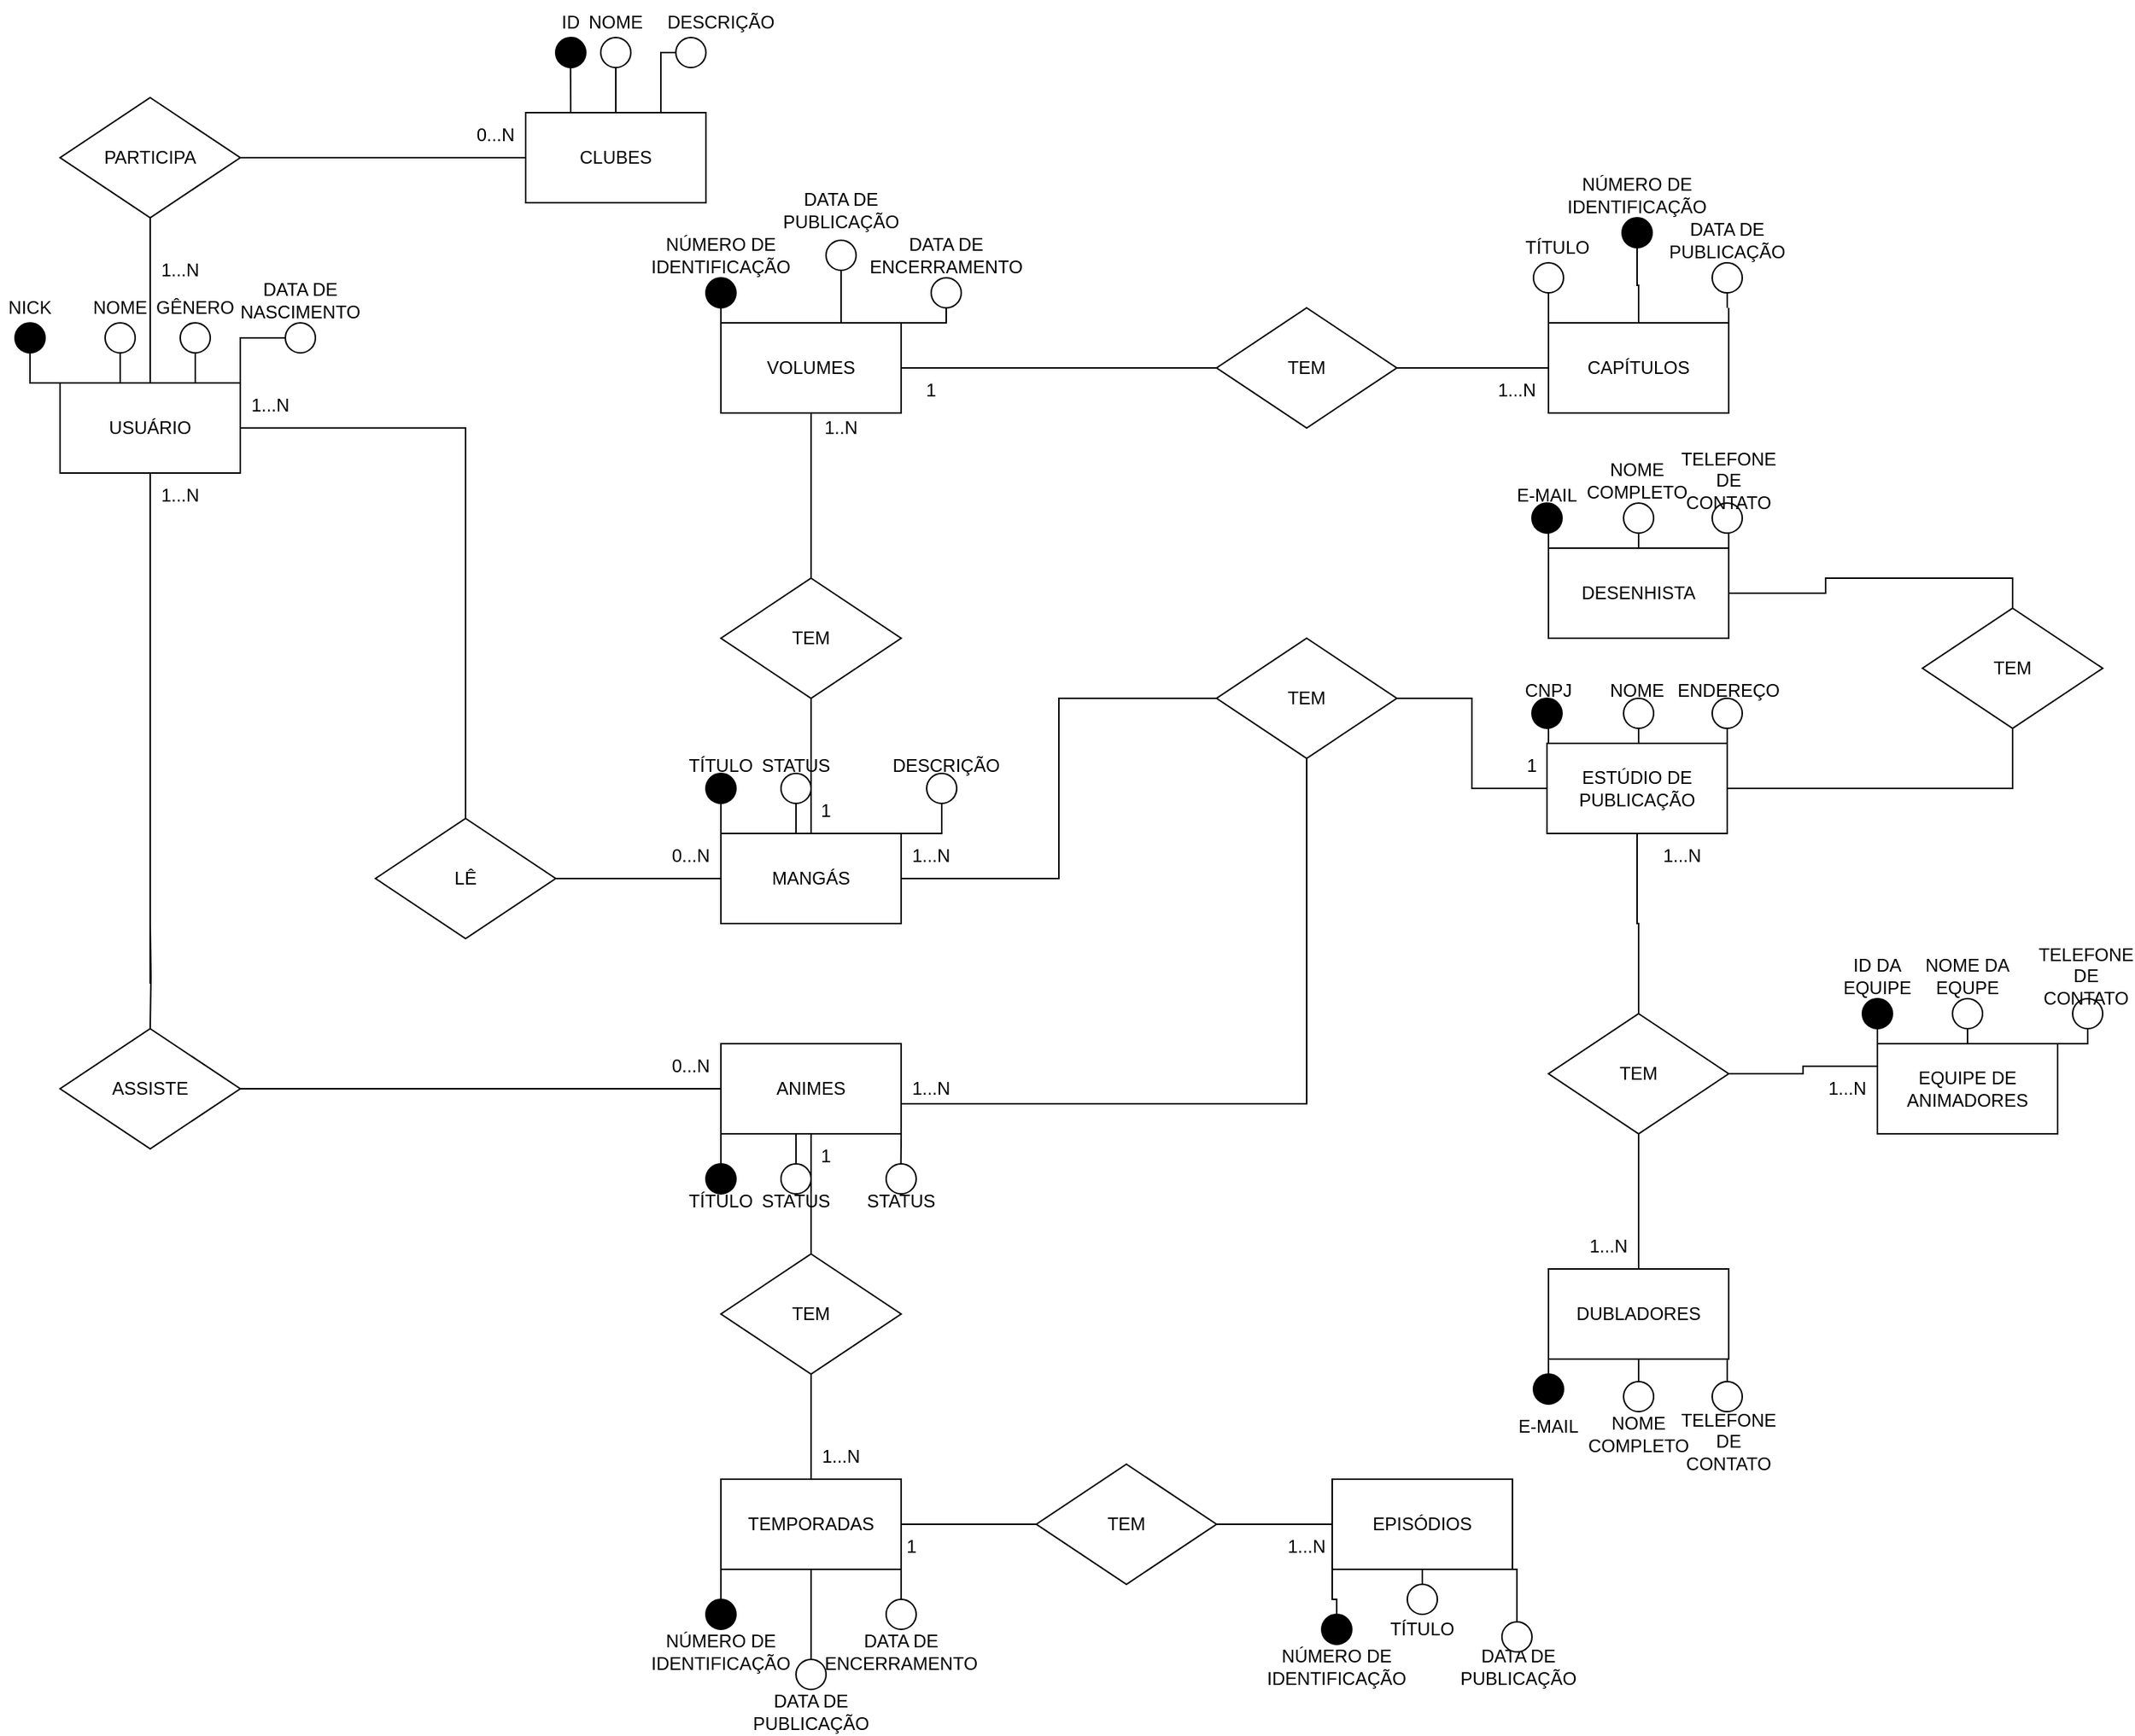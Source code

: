 <mxfile version="15.6.8" type="github">
  <diagram id="DqSAR1eta4Aplh36VHJp" name="Page-1">
    <mxGraphModel dx="1973" dy="2305" grid="1" gridSize="10" guides="1" tooltips="1" connect="1" arrows="1" fold="1" page="1" pageScale="1" pageWidth="827" pageHeight="1169" math="0" shadow="0">
      <root>
        <mxCell id="0" />
        <mxCell id="1" parent="0" />
        <mxCell id="0AynTZlASmMQr-Qh1-zb-100" style="edgeStyle=orthogonalEdgeStyle;rounded=0;orthogonalLoop=1;jettySize=auto;html=1;exitX=0.5;exitY=1;exitDx=0;exitDy=0;endArrow=none;endFill=0;" parent="1" source="0AynTZlASmMQr-Qh1-zb-62" edge="1">
          <mxGeometry relative="1" as="geometry">
            <mxPoint x="310" y="310" as="targetPoint" />
          </mxGeometry>
        </mxCell>
        <mxCell id="0AynTZlASmMQr-Qh1-zb-127" style="edgeStyle=orthogonalEdgeStyle;rounded=0;orthogonalLoop=1;jettySize=auto;html=1;exitX=0.5;exitY=0;exitDx=0;exitDy=0;entryX=0.5;entryY=1;entryDx=0;entryDy=0;endArrow=none;endFill=0;" parent="1" source="0AynTZlASmMQr-Qh1-zb-62" target="0AynTZlASmMQr-Qh1-zb-126" edge="1">
          <mxGeometry relative="1" as="geometry" />
        </mxCell>
        <mxCell id="0AynTZlASmMQr-Qh1-zb-179" style="edgeStyle=orthogonalEdgeStyle;rounded=0;orthogonalLoop=1;jettySize=auto;html=1;exitX=0;exitY=0;exitDx=0;exitDy=0;entryX=0.5;entryY=1;entryDx=0;entryDy=0;endArrow=none;endFill=0;" parent="1" source="0AynTZlASmMQr-Qh1-zb-62" target="0AynTZlASmMQr-Qh1-zb-178" edge="1">
          <mxGeometry relative="1" as="geometry" />
        </mxCell>
        <mxCell id="0AynTZlASmMQr-Qh1-zb-181" style="edgeStyle=orthogonalEdgeStyle;rounded=0;orthogonalLoop=1;jettySize=auto;html=1;exitX=0.25;exitY=0;exitDx=0;exitDy=0;entryX=0.5;entryY=1;entryDx=0;entryDy=0;endArrow=none;endFill=0;" parent="1" source="0AynTZlASmMQr-Qh1-zb-62" target="0AynTZlASmMQr-Qh1-zb-180" edge="1">
          <mxGeometry relative="1" as="geometry" />
        </mxCell>
        <mxCell id="0AynTZlASmMQr-Qh1-zb-183" style="edgeStyle=orthogonalEdgeStyle;rounded=0;orthogonalLoop=1;jettySize=auto;html=1;exitX=0.75;exitY=0;exitDx=0;exitDy=0;endArrow=none;endFill=0;" parent="1" source="0AynTZlASmMQr-Qh1-zb-62" edge="1">
          <mxGeometry relative="1" as="geometry">
            <mxPoint x="340" y="-110" as="targetPoint" />
          </mxGeometry>
        </mxCell>
        <mxCell id="0AynTZlASmMQr-Qh1-zb-190" style="edgeStyle=orthogonalEdgeStyle;rounded=0;orthogonalLoop=1;jettySize=auto;html=1;exitX=1;exitY=0;exitDx=0;exitDy=0;entryX=0;entryY=0.5;entryDx=0;entryDy=0;endArrow=none;endFill=0;" parent="1" source="0AynTZlASmMQr-Qh1-zb-62" target="0AynTZlASmMQr-Qh1-zb-187" edge="1">
          <mxGeometry relative="1" as="geometry" />
        </mxCell>
        <mxCell id="0AynTZlASmMQr-Qh1-zb-62" value="USUÁRIO" style="rounded=0;whiteSpace=wrap;html=1;" parent="1" vertex="1">
          <mxGeometry x="250" y="-90" width="120" height="60" as="geometry" />
        </mxCell>
        <mxCell id="0AynTZlASmMQr-Qh1-zb-101" style="edgeStyle=orthogonalEdgeStyle;rounded=0;orthogonalLoop=1;jettySize=auto;html=1;exitX=0.5;exitY=1;exitDx=0;exitDy=0;endArrow=none;endFill=0;" parent="1" target="0AynTZlASmMQr-Qh1-zb-70" edge="1">
          <mxGeometry relative="1" as="geometry">
            <mxPoint x="310" y="270" as="sourcePoint" />
          </mxGeometry>
        </mxCell>
        <mxCell id="0AynTZlASmMQr-Qh1-zb-146" style="edgeStyle=orthogonalEdgeStyle;rounded=0;orthogonalLoop=1;jettySize=auto;html=1;exitX=1;exitY=0.5;exitDx=0;exitDy=0;endArrow=none;endFill=0;" parent="1" source="0AynTZlASmMQr-Qh1-zb-70" target="0AynTZlASmMQr-Qh1-zb-74" edge="1">
          <mxGeometry relative="1" as="geometry" />
        </mxCell>
        <mxCell id="0AynTZlASmMQr-Qh1-zb-70" value="ASSISTE" style="rhombus;whiteSpace=wrap;html=1;" parent="1" vertex="1">
          <mxGeometry x="250" y="340" width="120" height="80" as="geometry" />
        </mxCell>
        <mxCell id="0AynTZlASmMQr-Qh1-zb-81" style="edgeStyle=orthogonalEdgeStyle;rounded=0;orthogonalLoop=1;jettySize=auto;html=1;exitX=0.5;exitY=1;exitDx=0;exitDy=0;endArrow=none;endFill=0;" parent="1" source="0AynTZlASmMQr-Qh1-zb-74" edge="1">
          <mxGeometry relative="1" as="geometry">
            <mxPoint x="750" y="490" as="targetPoint" />
          </mxGeometry>
        </mxCell>
        <mxCell id="xnUeOdPYaHrSIj6luqp0-1" style="edgeStyle=orthogonalEdgeStyle;rounded=0;orthogonalLoop=1;jettySize=auto;html=1;exitX=0;exitY=1;exitDx=0;exitDy=0;endArrow=none;endFill=0;startArrow=none;" parent="1" source="xnUeOdPYaHrSIj6luqp0-3" edge="1">
          <mxGeometry relative="1" as="geometry">
            <mxPoint x="690" y="450" as="targetPoint" />
          </mxGeometry>
        </mxCell>
        <mxCell id="xnUeOdPYaHrSIj6luqp0-7" style="edgeStyle=orthogonalEdgeStyle;rounded=0;orthogonalLoop=1;jettySize=auto;html=1;exitX=0.5;exitY=1;exitDx=0;exitDy=0;entryX=0.5;entryY=0;entryDx=0;entryDy=0;endArrow=none;endFill=0;" parent="1" source="0AynTZlASmMQr-Qh1-zb-74" target="xnUeOdPYaHrSIj6luqp0-6" edge="1">
          <mxGeometry relative="1" as="geometry" />
        </mxCell>
        <mxCell id="xnUeOdPYaHrSIj6luqp0-10" style="edgeStyle=orthogonalEdgeStyle;rounded=0;orthogonalLoop=1;jettySize=auto;html=1;exitX=1;exitY=1;exitDx=0;exitDy=0;endArrow=none;endFill=0;" parent="1" source="0AynTZlASmMQr-Qh1-zb-74" edge="1">
          <mxGeometry relative="1" as="geometry">
            <mxPoint x="809.833" y="430" as="targetPoint" />
          </mxGeometry>
        </mxCell>
        <mxCell id="cy-2hxa1i92hY7S0N-3x-6" style="edgeStyle=orthogonalEdgeStyle;rounded=0;orthogonalLoop=1;jettySize=auto;html=1;exitX=1;exitY=0;exitDx=0;exitDy=0;entryX=0.5;entryY=1;entryDx=0;entryDy=0;endArrow=none;endFill=0;" edge="1" parent="1" source="0AynTZlASmMQr-Qh1-zb-74" target="0AynTZlASmMQr-Qh1-zb-114">
          <mxGeometry relative="1" as="geometry">
            <Array as="points">
              <mxPoint x="810" y="390" />
              <mxPoint x="1080" y="390" />
            </Array>
          </mxGeometry>
        </mxCell>
        <mxCell id="0AynTZlASmMQr-Qh1-zb-74" value="ANIMES" style="rounded=0;whiteSpace=wrap;html=1;" parent="1" vertex="1">
          <mxGeometry x="690" y="350" width="120" height="60" as="geometry" />
        </mxCell>
        <mxCell id="0AynTZlASmMQr-Qh1-zb-80" style="edgeStyle=orthogonalEdgeStyle;rounded=0;orthogonalLoop=1;jettySize=auto;html=1;exitX=1;exitY=0.5;exitDx=0;exitDy=0;endArrow=none;endFill=0;" parent="1" source="0AynTZlASmMQr-Qh1-zb-78" target="0AynTZlASmMQr-Qh1-zb-79" edge="1">
          <mxGeometry relative="1" as="geometry" />
        </mxCell>
        <mxCell id="0AynTZlASmMQr-Qh1-zb-158" style="edgeStyle=orthogonalEdgeStyle;rounded=0;orthogonalLoop=1;jettySize=auto;html=1;exitX=0.5;exitY=0;exitDx=0;exitDy=0;entryX=1;entryY=0.5;entryDx=0;entryDy=0;endArrow=none;endFill=0;" parent="1" source="0AynTZlASmMQr-Qh1-zb-78" target="0AynTZlASmMQr-Qh1-zb-62" edge="1">
          <mxGeometry relative="1" as="geometry" />
        </mxCell>
        <mxCell id="0AynTZlASmMQr-Qh1-zb-78" value="LÊ" style="rhombus;whiteSpace=wrap;html=1;" parent="1" vertex="1">
          <mxGeometry x="460" y="200" width="120" height="80" as="geometry" />
        </mxCell>
        <mxCell id="0AynTZlASmMQr-Qh1-zb-93" style="edgeStyle=orthogonalEdgeStyle;rounded=0;orthogonalLoop=1;jettySize=auto;html=1;exitX=0.5;exitY=0;exitDx=0;exitDy=0;endArrow=none;endFill=0;" parent="1" source="0AynTZlASmMQr-Qh1-zb-79" edge="1">
          <mxGeometry relative="1" as="geometry">
            <mxPoint x="750" y="120" as="targetPoint" />
          </mxGeometry>
        </mxCell>
        <mxCell id="0AynTZlASmMQr-Qh1-zb-192" style="edgeStyle=orthogonalEdgeStyle;rounded=0;orthogonalLoop=1;jettySize=auto;html=1;exitX=0;exitY=0;exitDx=0;exitDy=0;entryX=0.5;entryY=1;entryDx=0;entryDy=0;endArrow=none;endFill=0;" parent="1" source="0AynTZlASmMQr-Qh1-zb-79" target="0AynTZlASmMQr-Qh1-zb-191" edge="1">
          <mxGeometry relative="1" as="geometry" />
        </mxCell>
        <mxCell id="0AynTZlASmMQr-Qh1-zb-201" style="edgeStyle=orthogonalEdgeStyle;rounded=0;orthogonalLoop=1;jettySize=auto;html=1;exitX=1;exitY=0;exitDx=0;exitDy=0;entryX=0.5;entryY=1;entryDx=0;entryDy=0;endArrow=none;endFill=0;" parent="1" source="0AynTZlASmMQr-Qh1-zb-79" target="0AynTZlASmMQr-Qh1-zb-198" edge="1">
          <mxGeometry relative="1" as="geometry" />
        </mxCell>
        <mxCell id="0AynTZlASmMQr-Qh1-zb-203" style="edgeStyle=orthogonalEdgeStyle;rounded=0;orthogonalLoop=1;jettySize=auto;html=1;exitX=0.25;exitY=0;exitDx=0;exitDy=0;endArrow=none;endFill=0;" parent="1" source="0AynTZlASmMQr-Qh1-zb-79" edge="1">
          <mxGeometry relative="1" as="geometry">
            <mxPoint x="740" y="190" as="targetPoint" />
          </mxGeometry>
        </mxCell>
        <mxCell id="xnUeOdPYaHrSIj6luqp0-93" style="edgeStyle=orthogonalEdgeStyle;rounded=0;orthogonalLoop=1;jettySize=auto;html=1;exitX=1;exitY=0.5;exitDx=0;exitDy=0;entryX=0;entryY=0.5;entryDx=0;entryDy=0;endArrow=none;endFill=0;" parent="1" source="0AynTZlASmMQr-Qh1-zb-79" target="0AynTZlASmMQr-Qh1-zb-114" edge="1">
          <mxGeometry relative="1" as="geometry" />
        </mxCell>
        <mxCell id="0AynTZlASmMQr-Qh1-zb-79" value="MANGÁS" style="rounded=0;whiteSpace=wrap;html=1;" parent="1" vertex="1">
          <mxGeometry x="690" y="210" width="120" height="60" as="geometry" />
        </mxCell>
        <mxCell id="0AynTZlASmMQr-Qh1-zb-140" style="edgeStyle=orthogonalEdgeStyle;rounded=0;orthogonalLoop=1;jettySize=auto;html=1;exitX=0.5;exitY=1;exitDx=0;exitDy=0;entryX=0.5;entryY=0;entryDx=0;entryDy=0;endArrow=none;endFill=0;" parent="1" source="0AynTZlASmMQr-Qh1-zb-82" target="0AynTZlASmMQr-Qh1-zb-84" edge="1">
          <mxGeometry relative="1" as="geometry" />
        </mxCell>
        <mxCell id="0AynTZlASmMQr-Qh1-zb-82" value="TEM" style="rhombus;whiteSpace=wrap;html=1;" parent="1" vertex="1">
          <mxGeometry x="690" y="490" width="120" height="80" as="geometry" />
        </mxCell>
        <mxCell id="0AynTZlASmMQr-Qh1-zb-86" style="edgeStyle=orthogonalEdgeStyle;rounded=0;orthogonalLoop=1;jettySize=auto;html=1;exitX=1;exitY=0.5;exitDx=0;exitDy=0;endArrow=none;endFill=0;" parent="1" source="0AynTZlASmMQr-Qh1-zb-84" target="0AynTZlASmMQr-Qh1-zb-85" edge="1">
          <mxGeometry relative="1" as="geometry" />
        </mxCell>
        <mxCell id="xnUeOdPYaHrSIj6luqp0-13" style="edgeStyle=orthogonalEdgeStyle;rounded=0;orthogonalLoop=1;jettySize=auto;html=1;exitX=0;exitY=1;exitDx=0;exitDy=0;entryX=0.5;entryY=0;entryDx=0;entryDy=0;endArrow=none;endFill=0;" parent="1" source="0AynTZlASmMQr-Qh1-zb-84" target="xnUeOdPYaHrSIj6luqp0-12" edge="1">
          <mxGeometry relative="1" as="geometry" />
        </mxCell>
        <mxCell id="xnUeOdPYaHrSIj6luqp0-15" style="edgeStyle=orthogonalEdgeStyle;rounded=0;orthogonalLoop=1;jettySize=auto;html=1;exitX=0.5;exitY=1;exitDx=0;exitDy=0;endArrow=none;endFill=0;startArrow=none;" parent="1" source="xnUeOdPYaHrSIj6luqp0-16" edge="1">
          <mxGeometry relative="1" as="geometry">
            <mxPoint x="750" y="780" as="targetPoint" />
          </mxGeometry>
        </mxCell>
        <mxCell id="xnUeOdPYaHrSIj6luqp0-20" style="edgeStyle=orthogonalEdgeStyle;rounded=0;orthogonalLoop=1;jettySize=auto;html=1;exitX=1;exitY=1;exitDx=0;exitDy=0;endArrow=none;endFill=0;startArrow=none;" parent="1" source="xnUeOdPYaHrSIj6luqp0-21" edge="1">
          <mxGeometry relative="1" as="geometry">
            <mxPoint x="810" y="730" as="targetPoint" />
          </mxGeometry>
        </mxCell>
        <mxCell id="0AynTZlASmMQr-Qh1-zb-84" value="TEMPORADAS" style="rounded=0;whiteSpace=wrap;html=1;" parent="1" vertex="1">
          <mxGeometry x="690" y="640" width="120" height="60" as="geometry" />
        </mxCell>
        <mxCell id="0AynTZlASmMQr-Qh1-zb-88" style="edgeStyle=orthogonalEdgeStyle;rounded=0;orthogonalLoop=1;jettySize=auto;html=1;exitX=1;exitY=0.5;exitDx=0;exitDy=0;entryX=0;entryY=0.5;entryDx=0;entryDy=0;endArrow=none;endFill=0;" parent="1" source="0AynTZlASmMQr-Qh1-zb-85" target="0AynTZlASmMQr-Qh1-zb-87" edge="1">
          <mxGeometry relative="1" as="geometry" />
        </mxCell>
        <mxCell id="0AynTZlASmMQr-Qh1-zb-85" value="TEM" style="rhombus;whiteSpace=wrap;html=1;" parent="1" vertex="1">
          <mxGeometry x="900" y="630" width="120" height="80" as="geometry" />
        </mxCell>
        <mxCell id="xnUeOdPYaHrSIj6luqp0-25" style="edgeStyle=orthogonalEdgeStyle;rounded=0;orthogonalLoop=1;jettySize=auto;html=1;exitX=0;exitY=1;exitDx=0;exitDy=0;endArrow=none;endFill=0;" parent="1" source="0AynTZlASmMQr-Qh1-zb-87" target="xnUeOdPYaHrSIj6luqp0-23" edge="1">
          <mxGeometry relative="1" as="geometry" />
        </mxCell>
        <mxCell id="xnUeOdPYaHrSIj6luqp0-27" style="edgeStyle=orthogonalEdgeStyle;rounded=0;orthogonalLoop=1;jettySize=auto;html=1;exitX=0.5;exitY=1;exitDx=0;exitDy=0;endArrow=none;endFill=0;" parent="1" source="0AynTZlASmMQr-Qh1-zb-87" edge="1">
          <mxGeometry relative="1" as="geometry">
            <mxPoint x="1157" y="710" as="targetPoint" />
          </mxGeometry>
        </mxCell>
        <mxCell id="xnUeOdPYaHrSIj6luqp0-34" style="edgeStyle=orthogonalEdgeStyle;rounded=0;orthogonalLoop=1;jettySize=auto;html=1;exitX=1;exitY=1;exitDx=0;exitDy=0;entryX=0.5;entryY=0;entryDx=0;entryDy=0;endArrow=none;endFill=0;" parent="1" source="0AynTZlASmMQr-Qh1-zb-87" target="xnUeOdPYaHrSIj6luqp0-33" edge="1">
          <mxGeometry relative="1" as="geometry" />
        </mxCell>
        <mxCell id="0AynTZlASmMQr-Qh1-zb-87" value="EPISÓDIOS" style="rounded=0;whiteSpace=wrap;html=1;" parent="1" vertex="1">
          <mxGeometry x="1097" y="640" width="120" height="60" as="geometry" />
        </mxCell>
        <mxCell id="0AynTZlASmMQr-Qh1-zb-89" value="TEM" style="rhombus;whiteSpace=wrap;html=1;" parent="1" vertex="1">
          <mxGeometry x="690" y="40" width="120" height="80" as="geometry" />
        </mxCell>
        <mxCell id="0AynTZlASmMQr-Qh1-zb-94" style="edgeStyle=orthogonalEdgeStyle;rounded=0;orthogonalLoop=1;jettySize=auto;html=1;exitX=0.5;exitY=1;exitDx=0;exitDy=0;endArrow=none;endFill=0;" parent="1" source="0AynTZlASmMQr-Qh1-zb-91" target="0AynTZlASmMQr-Qh1-zb-89" edge="1">
          <mxGeometry relative="1" as="geometry" />
        </mxCell>
        <mxCell id="0AynTZlASmMQr-Qh1-zb-96" style="edgeStyle=orthogonalEdgeStyle;rounded=0;orthogonalLoop=1;jettySize=auto;html=1;exitX=1;exitY=0.5;exitDx=0;exitDy=0;entryX=0;entryY=0.5;entryDx=0;entryDy=0;endArrow=none;endFill=0;" parent="1" source="0AynTZlASmMQr-Qh1-zb-91" target="0AynTZlASmMQr-Qh1-zb-95" edge="1">
          <mxGeometry relative="1" as="geometry" />
        </mxCell>
        <mxCell id="0AynTZlASmMQr-Qh1-zb-209" style="edgeStyle=orthogonalEdgeStyle;rounded=0;orthogonalLoop=1;jettySize=auto;html=1;exitX=0;exitY=0;exitDx=0;exitDy=0;endArrow=none;endFill=0;startArrow=none;" parent="1" source="0AynTZlASmMQr-Qh1-zb-210" edge="1">
          <mxGeometry relative="1" as="geometry">
            <mxPoint x="690" y="-150" as="targetPoint" />
          </mxGeometry>
        </mxCell>
        <mxCell id="0AynTZlASmMQr-Qh1-zb-217" style="edgeStyle=orthogonalEdgeStyle;rounded=0;orthogonalLoop=1;jettySize=auto;html=1;exitX=1;exitY=0;exitDx=0;exitDy=0;entryX=0.5;entryY=1;entryDx=0;entryDy=0;endArrow=none;endFill=0;" parent="1" source="0AynTZlASmMQr-Qh1-zb-91" target="0AynTZlASmMQr-Qh1-zb-215" edge="1">
          <mxGeometry relative="1" as="geometry" />
        </mxCell>
        <mxCell id="0AynTZlASmMQr-Qh1-zb-222" style="edgeStyle=orthogonalEdgeStyle;rounded=0;orthogonalLoop=1;jettySize=auto;html=1;exitX=0.75;exitY=0;exitDx=0;exitDy=0;entryX=0.5;entryY=1;entryDx=0;entryDy=0;endArrow=none;endFill=0;" parent="1" source="0AynTZlASmMQr-Qh1-zb-91" target="0AynTZlASmMQr-Qh1-zb-218" edge="1">
          <mxGeometry relative="1" as="geometry" />
        </mxCell>
        <mxCell id="0AynTZlASmMQr-Qh1-zb-91" value="VOLUMES" style="rounded=0;whiteSpace=wrap;html=1;" parent="1" vertex="1">
          <mxGeometry x="690" y="-130" width="120" height="60" as="geometry" />
        </mxCell>
        <mxCell id="0AynTZlASmMQr-Qh1-zb-98" style="edgeStyle=orthogonalEdgeStyle;rounded=0;orthogonalLoop=1;jettySize=auto;html=1;exitX=1;exitY=0.5;exitDx=0;exitDy=0;entryX=0;entryY=0.5;entryDx=0;entryDy=0;endArrow=none;endFill=0;" parent="1" source="0AynTZlASmMQr-Qh1-zb-95" target="0AynTZlASmMQr-Qh1-zb-97" edge="1">
          <mxGeometry relative="1" as="geometry" />
        </mxCell>
        <mxCell id="0AynTZlASmMQr-Qh1-zb-95" value="TEM" style="rhombus;whiteSpace=wrap;html=1;" parent="1" vertex="1">
          <mxGeometry x="1020" y="-140" width="120" height="80" as="geometry" />
        </mxCell>
        <mxCell id="0AynTZlASmMQr-Qh1-zb-228" style="edgeStyle=orthogonalEdgeStyle;rounded=0;orthogonalLoop=1;jettySize=auto;html=1;exitX=1;exitY=0;exitDx=0;exitDy=0;endArrow=none;endFill=0;" parent="1" source="0AynTZlASmMQr-Qh1-zb-97" edge="1">
          <mxGeometry relative="1" as="geometry">
            <mxPoint x="1361" y="-140" as="targetPoint" />
          </mxGeometry>
        </mxCell>
        <mxCell id="0AynTZlASmMQr-Qh1-zb-234" style="edgeStyle=orthogonalEdgeStyle;rounded=0;orthogonalLoop=1;jettySize=auto;html=1;exitX=0;exitY=0;exitDx=0;exitDy=0;endArrow=none;endFill=0;" parent="1" source="0AynTZlASmMQr-Qh1-zb-97" edge="1">
          <mxGeometry relative="1" as="geometry">
            <mxPoint x="1241" y="-150" as="targetPoint" />
          </mxGeometry>
        </mxCell>
        <mxCell id="0AynTZlASmMQr-Qh1-zb-241" style="edgeStyle=orthogonalEdgeStyle;rounded=0;orthogonalLoop=1;jettySize=auto;html=1;exitX=0.5;exitY=0;exitDx=0;exitDy=0;entryX=0.5;entryY=1;entryDx=0;entryDy=0;endArrow=none;endFill=0;" parent="1" source="0AynTZlASmMQr-Qh1-zb-97" target="0AynTZlASmMQr-Qh1-zb-237" edge="1">
          <mxGeometry relative="1" as="geometry" />
        </mxCell>
        <mxCell id="0AynTZlASmMQr-Qh1-zb-97" value="CAPÍTULOS" style="rounded=0;whiteSpace=wrap;html=1;" parent="1" vertex="1">
          <mxGeometry x="1241" y="-130" width="120" height="60" as="geometry" />
        </mxCell>
        <mxCell id="cy-2hxa1i92hY7S0N-3x-2" style="edgeStyle=orthogonalEdgeStyle;rounded=0;orthogonalLoop=1;jettySize=auto;html=1;exitX=1;exitY=0.5;exitDx=0;exitDy=0;entryX=0;entryY=0.5;entryDx=0;entryDy=0;endArrow=none;endFill=0;" edge="1" parent="1" source="0AynTZlASmMQr-Qh1-zb-114" target="0AynTZlASmMQr-Qh1-zb-149">
          <mxGeometry relative="1" as="geometry" />
        </mxCell>
        <mxCell id="0AynTZlASmMQr-Qh1-zb-114" value="TEM" style="rhombus;whiteSpace=wrap;html=1;" parent="1" vertex="1">
          <mxGeometry x="1020" y="80" width="120" height="80" as="geometry" />
        </mxCell>
        <mxCell id="0AynTZlASmMQr-Qh1-zb-129" style="edgeStyle=orthogonalEdgeStyle;rounded=0;orthogonalLoop=1;jettySize=auto;html=1;exitX=1;exitY=0.5;exitDx=0;exitDy=0;endArrow=none;endFill=0;" parent="1" source="0AynTZlASmMQr-Qh1-zb-126" target="0AynTZlASmMQr-Qh1-zb-128" edge="1">
          <mxGeometry relative="1" as="geometry" />
        </mxCell>
        <mxCell id="0AynTZlASmMQr-Qh1-zb-126" value="PARTICIPA" style="rhombus;whiteSpace=wrap;html=1;" parent="1" vertex="1">
          <mxGeometry x="250" y="-280" width="120" height="80" as="geometry" />
        </mxCell>
        <mxCell id="0AynTZlASmMQr-Qh1-zb-163" style="edgeStyle=orthogonalEdgeStyle;rounded=0;orthogonalLoop=1;jettySize=auto;html=1;exitX=0.25;exitY=0;exitDx=0;exitDy=0;endArrow=none;endFill=0;" parent="1" source="0AynTZlASmMQr-Qh1-zb-128" edge="1">
          <mxGeometry relative="1" as="geometry">
            <mxPoint x="589.857" y="-300.0" as="targetPoint" />
          </mxGeometry>
        </mxCell>
        <mxCell id="0AynTZlASmMQr-Qh1-zb-169" style="edgeStyle=orthogonalEdgeStyle;rounded=0;orthogonalLoop=1;jettySize=auto;html=1;exitX=0.75;exitY=0;exitDx=0;exitDy=0;endArrow=none;endFill=0;" parent="1" source="0AynTZlASmMQr-Qh1-zb-128" edge="1">
          <mxGeometry relative="1" as="geometry">
            <mxPoint x="650" y="-300" as="targetPoint" />
          </mxGeometry>
        </mxCell>
        <mxCell id="0AynTZlASmMQr-Qh1-zb-128" value="CLUBES" style="rounded=0;whiteSpace=wrap;html=1;" parent="1" vertex="1">
          <mxGeometry x="560" y="-270" width="120" height="60" as="geometry" />
        </mxCell>
        <mxCell id="xnUeOdPYaHrSIj6luqp0-67" style="edgeStyle=orthogonalEdgeStyle;rounded=0;orthogonalLoop=1;jettySize=auto;html=1;exitX=0;exitY=0;exitDx=0;exitDy=0;endArrow=none;endFill=0;startArrow=none;" parent="1" source="xnUeOdPYaHrSIj6luqp0-68" edge="1">
          <mxGeometry relative="1" as="geometry">
            <mxPoint x="1241" as="targetPoint" />
          </mxGeometry>
        </mxCell>
        <mxCell id="xnUeOdPYaHrSIj6luqp0-72" style="edgeStyle=orthogonalEdgeStyle;rounded=0;orthogonalLoop=1;jettySize=auto;html=1;exitX=0.5;exitY=0;exitDx=0;exitDy=0;entryX=0.5;entryY=1;entryDx=0;entryDy=0;endArrow=none;endFill=0;" parent="1" source="0AynTZlASmMQr-Qh1-zb-148" target="xnUeOdPYaHrSIj6luqp0-71" edge="1">
          <mxGeometry relative="1" as="geometry" />
        </mxCell>
        <mxCell id="xnUeOdPYaHrSIj6luqp0-76" style="edgeStyle=orthogonalEdgeStyle;rounded=0;orthogonalLoop=1;jettySize=auto;html=1;exitX=1;exitY=0;exitDx=0;exitDy=0;endArrow=none;endFill=0;" parent="1" source="0AynTZlASmMQr-Qh1-zb-148" edge="1">
          <mxGeometry relative="1" as="geometry">
            <mxPoint x="1361" y="10" as="targetPoint" />
          </mxGeometry>
        </mxCell>
        <mxCell id="cy-2hxa1i92hY7S0N-3x-8" style="edgeStyle=orthogonalEdgeStyle;rounded=0;orthogonalLoop=1;jettySize=auto;html=1;exitX=1;exitY=0.5;exitDx=0;exitDy=0;entryX=0.5;entryY=0;entryDx=0;entryDy=0;endArrow=none;endFill=0;" edge="1" parent="1" source="0AynTZlASmMQr-Qh1-zb-148" target="cy-2hxa1i92hY7S0N-3x-7">
          <mxGeometry relative="1" as="geometry" />
        </mxCell>
        <mxCell id="0AynTZlASmMQr-Qh1-zb-148" value="DESENHISTA" style="rounded=0;whiteSpace=wrap;html=1;" parent="1" vertex="1">
          <mxGeometry x="1241" y="20" width="120" height="60" as="geometry" />
        </mxCell>
        <mxCell id="xnUeOdPYaHrSIj6luqp0-57" style="edgeStyle=orthogonalEdgeStyle;rounded=0;orthogonalLoop=1;jettySize=auto;html=1;exitX=0;exitY=0;exitDx=0;exitDy=0;endArrow=none;endFill=0;" parent="1" source="0AynTZlASmMQr-Qh1-zb-149" edge="1">
          <mxGeometry relative="1" as="geometry">
            <mxPoint x="1241" y="140" as="targetPoint" />
          </mxGeometry>
        </mxCell>
        <mxCell id="xnUeOdPYaHrSIj6luqp0-60" style="edgeStyle=orthogonalEdgeStyle;rounded=0;orthogonalLoop=1;jettySize=auto;html=1;exitX=0.5;exitY=0;exitDx=0;exitDy=0;endArrow=none;endFill=0;" parent="1" source="0AynTZlASmMQr-Qh1-zb-149" edge="1">
          <mxGeometry relative="1" as="geometry">
            <mxPoint x="1301" y="140" as="targetPoint" />
          </mxGeometry>
        </mxCell>
        <mxCell id="xnUeOdPYaHrSIj6luqp0-65" style="edgeStyle=orthogonalEdgeStyle;rounded=0;orthogonalLoop=1;jettySize=auto;html=1;exitX=1;exitY=0;exitDx=0;exitDy=0;entryX=0.5;entryY=1;entryDx=0;entryDy=0;endArrow=none;endFill=0;" parent="1" source="0AynTZlASmMQr-Qh1-zb-149" target="xnUeOdPYaHrSIj6luqp0-64" edge="1">
          <mxGeometry relative="1" as="geometry" />
        </mxCell>
        <mxCell id="cy-2hxa1i92hY7S0N-3x-9" style="edgeStyle=orthogonalEdgeStyle;rounded=0;orthogonalLoop=1;jettySize=auto;html=1;exitX=1;exitY=0.5;exitDx=0;exitDy=0;entryX=0.5;entryY=1;entryDx=0;entryDy=0;endArrow=none;endFill=0;" edge="1" parent="1" source="0AynTZlASmMQr-Qh1-zb-149" target="cy-2hxa1i92hY7S0N-3x-7">
          <mxGeometry relative="1" as="geometry" />
        </mxCell>
        <mxCell id="cy-2hxa1i92hY7S0N-3x-12" style="edgeStyle=orthogonalEdgeStyle;rounded=0;orthogonalLoop=1;jettySize=auto;html=1;exitX=0.5;exitY=1;exitDx=0;exitDy=0;entryX=0.5;entryY=0;entryDx=0;entryDy=0;endArrow=none;endFill=0;" edge="1" parent="1" source="0AynTZlASmMQr-Qh1-zb-149" target="cy-2hxa1i92hY7S0N-3x-10">
          <mxGeometry relative="1" as="geometry" />
        </mxCell>
        <mxCell id="0AynTZlASmMQr-Qh1-zb-149" value="ESTÚDIO DE PUBLICAÇÃO" style="rounded=0;whiteSpace=wrap;html=1;" parent="1" vertex="1">
          <mxGeometry x="1240" y="150" width="120" height="60" as="geometry" />
        </mxCell>
        <mxCell id="xnUeOdPYaHrSIj6luqp0-35" style="edgeStyle=orthogonalEdgeStyle;rounded=0;orthogonalLoop=1;jettySize=auto;html=1;exitX=0;exitY=1;exitDx=0;exitDy=0;endArrow=none;endFill=0;startArrow=none;" parent="1" source="xnUeOdPYaHrSIj6luqp0-36" edge="1">
          <mxGeometry relative="1" as="geometry">
            <mxPoint x="1241" y="580" as="targetPoint" />
          </mxGeometry>
        </mxCell>
        <mxCell id="xnUeOdPYaHrSIj6luqp0-40" style="edgeStyle=orthogonalEdgeStyle;rounded=0;orthogonalLoop=1;jettySize=auto;html=1;exitX=0.5;exitY=1;exitDx=0;exitDy=0;entryX=0.5;entryY=0;entryDx=0;entryDy=0;endArrow=none;endFill=0;" parent="1" source="0AynTZlASmMQr-Qh1-zb-154" target="xnUeOdPYaHrSIj6luqp0-39" edge="1">
          <mxGeometry relative="1" as="geometry" />
        </mxCell>
        <mxCell id="xnUeOdPYaHrSIj6luqp0-43" style="edgeStyle=orthogonalEdgeStyle;rounded=0;orthogonalLoop=1;jettySize=auto;html=1;exitX=1;exitY=1;exitDx=0;exitDy=0;entryX=0.5;entryY=0;entryDx=0;entryDy=0;endArrow=none;endFill=0;" parent="1" source="0AynTZlASmMQr-Qh1-zb-154" target="xnUeOdPYaHrSIj6luqp0-42" edge="1">
          <mxGeometry relative="1" as="geometry" />
        </mxCell>
        <mxCell id="0AynTZlASmMQr-Qh1-zb-154" value="DUBLADORES" style="rounded=0;whiteSpace=wrap;html=1;" parent="1" vertex="1">
          <mxGeometry x="1241" y="500" width="120" height="60" as="geometry" />
        </mxCell>
        <mxCell id="xnUeOdPYaHrSIj6luqp0-45" style="edgeStyle=orthogonalEdgeStyle;rounded=0;orthogonalLoop=1;jettySize=auto;html=1;exitX=0;exitY=0;exitDx=0;exitDy=0;endArrow=none;endFill=0;startArrow=none;" parent="1" source="xnUeOdPYaHrSIj6luqp0-47" edge="1">
          <mxGeometry relative="1" as="geometry">
            <mxPoint x="1460" y="320" as="targetPoint" />
          </mxGeometry>
        </mxCell>
        <mxCell id="xnUeOdPYaHrSIj6luqp0-51" style="edgeStyle=orthogonalEdgeStyle;rounded=0;orthogonalLoop=1;jettySize=auto;html=1;exitX=0.5;exitY=0;exitDx=0;exitDy=0;entryX=0.5;entryY=1;entryDx=0;entryDy=0;endArrow=none;endFill=0;" parent="1" source="0AynTZlASmMQr-Qh1-zb-156" target="xnUeOdPYaHrSIj6luqp0-50" edge="1">
          <mxGeometry relative="1" as="geometry" />
        </mxCell>
        <mxCell id="xnUeOdPYaHrSIj6luqp0-54" style="edgeStyle=orthogonalEdgeStyle;rounded=0;orthogonalLoop=1;jettySize=auto;html=1;exitX=1;exitY=0;exitDx=0;exitDy=0;entryX=0.5;entryY=1;entryDx=0;entryDy=0;endArrow=none;endFill=0;" parent="1" source="0AynTZlASmMQr-Qh1-zb-156" target="xnUeOdPYaHrSIj6luqp0-53" edge="1">
          <mxGeometry relative="1" as="geometry" />
        </mxCell>
        <mxCell id="0AynTZlASmMQr-Qh1-zb-156" value="EQUIPE DE ANIMADORES" style="rounded=0;whiteSpace=wrap;html=1;" parent="1" vertex="1">
          <mxGeometry x="1460" y="350" width="120" height="60" as="geometry" />
        </mxCell>
        <mxCell id="0AynTZlASmMQr-Qh1-zb-166" value="" style="ellipse;whiteSpace=wrap;html=1;aspect=fixed;fillColor=#000000;" parent="1" vertex="1">
          <mxGeometry x="580" y="-320" width="20" height="20" as="geometry" />
        </mxCell>
        <mxCell id="0AynTZlASmMQr-Qh1-zb-168" style="edgeStyle=orthogonalEdgeStyle;rounded=0;orthogonalLoop=1;jettySize=auto;html=1;exitX=0.5;exitY=1;exitDx=0;exitDy=0;endArrow=none;endFill=0;" parent="1" source="0AynTZlASmMQr-Qh1-zb-167" target="0AynTZlASmMQr-Qh1-zb-128" edge="1">
          <mxGeometry relative="1" as="geometry" />
        </mxCell>
        <mxCell id="0AynTZlASmMQr-Qh1-zb-167" value="" style="ellipse;whiteSpace=wrap;html=1;aspect=fixed;" parent="1" vertex="1">
          <mxGeometry x="610" y="-320" width="20" height="20" as="geometry" />
        </mxCell>
        <mxCell id="0AynTZlASmMQr-Qh1-zb-176" style="edgeStyle=orthogonalEdgeStyle;rounded=0;orthogonalLoop=1;jettySize=auto;html=1;exitX=0;exitY=0.5;exitDx=0;exitDy=0;endArrow=none;endFill=0;" parent="1" source="0AynTZlASmMQr-Qh1-zb-170" edge="1">
          <mxGeometry relative="1" as="geometry">
            <mxPoint x="650" y="-300" as="targetPoint" />
          </mxGeometry>
        </mxCell>
        <mxCell id="0AynTZlASmMQr-Qh1-zb-170" value="" style="ellipse;whiteSpace=wrap;html=1;aspect=fixed;" parent="1" vertex="1">
          <mxGeometry x="660" y="-320" width="20" height="20" as="geometry" />
        </mxCell>
        <mxCell id="0AynTZlASmMQr-Qh1-zb-171" value="ID" style="text;html=1;strokeColor=none;fillColor=none;align=center;verticalAlign=middle;whiteSpace=wrap;rounded=0;" parent="1" vertex="1">
          <mxGeometry x="580" y="-340" width="20" height="20" as="geometry" />
        </mxCell>
        <mxCell id="0AynTZlASmMQr-Qh1-zb-172" value="NOME" style="text;html=1;strokeColor=none;fillColor=none;align=center;verticalAlign=middle;whiteSpace=wrap;rounded=0;" parent="1" vertex="1">
          <mxGeometry x="605" y="-340" width="30" height="20" as="geometry" />
        </mxCell>
        <mxCell id="0AynTZlASmMQr-Qh1-zb-174" value="DESCRIÇÃO" style="text;html=1;strokeColor=none;fillColor=none;align=center;verticalAlign=middle;whiteSpace=wrap;rounded=0;" parent="1" vertex="1">
          <mxGeometry x="660" y="-345" width="60" height="30" as="geometry" />
        </mxCell>
        <mxCell id="0AynTZlASmMQr-Qh1-zb-177" value="NICK" style="text;html=1;strokeColor=none;fillColor=none;align=center;verticalAlign=middle;whiteSpace=wrap;rounded=0;" parent="1" vertex="1">
          <mxGeometry x="210" y="-150" width="40" height="20" as="geometry" />
        </mxCell>
        <mxCell id="0AynTZlASmMQr-Qh1-zb-178" value="" style="ellipse;whiteSpace=wrap;html=1;aspect=fixed;fillColor=#000000;" parent="1" vertex="1">
          <mxGeometry x="220" y="-130" width="20" height="20" as="geometry" />
        </mxCell>
        <mxCell id="0AynTZlASmMQr-Qh1-zb-180" value="" style="ellipse;whiteSpace=wrap;html=1;aspect=fixed;" parent="1" vertex="1">
          <mxGeometry x="280" y="-130" width="20" height="20" as="geometry" />
        </mxCell>
        <mxCell id="0AynTZlASmMQr-Qh1-zb-182" value="NOME" style="text;html=1;strokeColor=none;fillColor=none;align=center;verticalAlign=middle;whiteSpace=wrap;rounded=0;" parent="1" vertex="1">
          <mxGeometry x="260" y="-155" width="60" height="30" as="geometry" />
        </mxCell>
        <mxCell id="0AynTZlASmMQr-Qh1-zb-184" value="" style="ellipse;whiteSpace=wrap;html=1;aspect=fixed;" parent="1" vertex="1">
          <mxGeometry x="330" y="-130" width="20" height="20" as="geometry" />
        </mxCell>
        <mxCell id="0AynTZlASmMQr-Qh1-zb-185" value="GÊNERO" style="text;html=1;strokeColor=none;fillColor=none;align=center;verticalAlign=middle;whiteSpace=wrap;rounded=0;" parent="1" vertex="1">
          <mxGeometry x="310" y="-155" width="60" height="30" as="geometry" />
        </mxCell>
        <mxCell id="0AynTZlASmMQr-Qh1-zb-187" value="" style="ellipse;whiteSpace=wrap;html=1;aspect=fixed;" parent="1" vertex="1">
          <mxGeometry x="400" y="-130" width="20" height="20" as="geometry" />
        </mxCell>
        <mxCell id="0AynTZlASmMQr-Qh1-zb-189" value="DATA DE NASCIMENTO" style="text;html=1;strokeColor=none;fillColor=none;align=center;verticalAlign=middle;whiteSpace=wrap;rounded=0;" parent="1" vertex="1">
          <mxGeometry x="380" y="-160" width="60" height="30" as="geometry" />
        </mxCell>
        <mxCell id="0AynTZlASmMQr-Qh1-zb-191" value="" style="ellipse;whiteSpace=wrap;html=1;aspect=fixed;fillColor=#000000;" parent="1" vertex="1">
          <mxGeometry x="680" y="170" width="20" height="20" as="geometry" />
        </mxCell>
        <mxCell id="0AynTZlASmMQr-Qh1-zb-195" value="TÍTULO" style="text;html=1;strokeColor=none;fillColor=none;align=center;verticalAlign=middle;whiteSpace=wrap;rounded=0;" parent="1" vertex="1">
          <mxGeometry x="660" y="150" width="60" height="30" as="geometry" />
        </mxCell>
        <mxCell id="0AynTZlASmMQr-Qh1-zb-196" value="DESCRIÇÃO" style="text;html=1;strokeColor=none;fillColor=none;align=center;verticalAlign=middle;whiteSpace=wrap;rounded=0;" parent="1" vertex="1">
          <mxGeometry x="810" y="150" width="60" height="30" as="geometry" />
        </mxCell>
        <mxCell id="0AynTZlASmMQr-Qh1-zb-198" value="" style="ellipse;whiteSpace=wrap;html=1;aspect=fixed;" parent="1" vertex="1">
          <mxGeometry x="827" y="170" width="20" height="20" as="geometry" />
        </mxCell>
        <mxCell id="0AynTZlASmMQr-Qh1-zb-202" value="STATUS" style="text;html=1;strokeColor=none;fillColor=none;align=center;verticalAlign=middle;whiteSpace=wrap;rounded=0;" parent="1" vertex="1">
          <mxGeometry x="710" y="150" width="60" height="30" as="geometry" />
        </mxCell>
        <mxCell id="0AynTZlASmMQr-Qh1-zb-204" value="" style="ellipse;whiteSpace=wrap;html=1;aspect=fixed;" parent="1" vertex="1">
          <mxGeometry x="730" y="170" width="20" height="20" as="geometry" />
        </mxCell>
        <mxCell id="0AynTZlASmMQr-Qh1-zb-210" value="" style="ellipse;whiteSpace=wrap;html=1;aspect=fixed;fillColor=#000000;" parent="1" vertex="1">
          <mxGeometry x="680" y="-160" width="20" height="20" as="geometry" />
        </mxCell>
        <mxCell id="0AynTZlASmMQr-Qh1-zb-211" value="" style="edgeStyle=orthogonalEdgeStyle;rounded=0;orthogonalLoop=1;jettySize=auto;html=1;exitX=0;exitY=0;exitDx=0;exitDy=0;endArrow=none;endFill=0;" parent="1" source="0AynTZlASmMQr-Qh1-zb-91" target="0AynTZlASmMQr-Qh1-zb-210" edge="1">
          <mxGeometry relative="1" as="geometry">
            <mxPoint x="690" y="-150" as="targetPoint" />
            <mxPoint x="690" y="-130" as="sourcePoint" />
          </mxGeometry>
        </mxCell>
        <mxCell id="0AynTZlASmMQr-Qh1-zb-212" value="NÚMERO DE IDENTIFICAÇÃO" style="text;html=1;strokeColor=none;fillColor=none;align=center;verticalAlign=middle;whiteSpace=wrap;rounded=0;" parent="1" vertex="1">
          <mxGeometry x="660" y="-190" width="60" height="30" as="geometry" />
        </mxCell>
        <mxCell id="0AynTZlASmMQr-Qh1-zb-214" value="DATA DE ENCERRAMENTO" style="text;html=1;strokeColor=none;fillColor=none;align=center;verticalAlign=middle;whiteSpace=wrap;rounded=0;" parent="1" vertex="1">
          <mxGeometry x="810" y="-190" width="60" height="30" as="geometry" />
        </mxCell>
        <mxCell id="0AynTZlASmMQr-Qh1-zb-215" value="" style="ellipse;whiteSpace=wrap;html=1;aspect=fixed;" parent="1" vertex="1">
          <mxGeometry x="830" y="-160" width="20" height="20" as="geometry" />
        </mxCell>
        <mxCell id="0AynTZlASmMQr-Qh1-zb-218" value="" style="ellipse;whiteSpace=wrap;html=1;aspect=fixed;" parent="1" vertex="1">
          <mxGeometry x="760" y="-185" width="20" height="20" as="geometry" />
        </mxCell>
        <mxCell id="0AynTZlASmMQr-Qh1-zb-220" value="DATA DE PUBLICAÇÃO" style="text;html=1;strokeColor=none;fillColor=none;align=center;verticalAlign=middle;whiteSpace=wrap;rounded=0;" parent="1" vertex="1">
          <mxGeometry x="740" y="-220" width="60" height="30" as="geometry" />
        </mxCell>
        <mxCell id="0AynTZlASmMQr-Qh1-zb-225" value="" style="ellipse;whiteSpace=wrap;html=1;aspect=fixed;" parent="1" vertex="1">
          <mxGeometry x="1231" y="-170" width="20" height="20" as="geometry" />
        </mxCell>
        <mxCell id="0AynTZlASmMQr-Qh1-zb-226" value="TÍTULO" style="text;html=1;strokeColor=none;fillColor=none;align=center;verticalAlign=middle;whiteSpace=wrap;rounded=0;" parent="1" vertex="1">
          <mxGeometry x="1217" y="-195" width="60" height="30" as="geometry" />
        </mxCell>
        <mxCell id="0AynTZlASmMQr-Qh1-zb-227" value="DATA DE PUBLICAÇÃO" style="text;html=1;strokeColor=none;fillColor=none;align=center;verticalAlign=middle;whiteSpace=wrap;rounded=0;" parent="1" vertex="1">
          <mxGeometry x="1330" y="-200" width="60" height="30" as="geometry" />
        </mxCell>
        <mxCell id="0AynTZlASmMQr-Qh1-zb-231" style="edgeStyle=orthogonalEdgeStyle;rounded=0;orthogonalLoop=1;jettySize=auto;html=1;exitX=0.5;exitY=1;exitDx=0;exitDy=0;endArrow=none;endFill=0;" parent="1" source="0AynTZlASmMQr-Qh1-zb-229" edge="1">
          <mxGeometry relative="1" as="geometry">
            <mxPoint x="1360" y="-140" as="targetPoint" />
          </mxGeometry>
        </mxCell>
        <mxCell id="0AynTZlASmMQr-Qh1-zb-229" value="" style="ellipse;whiteSpace=wrap;html=1;aspect=fixed;" parent="1" vertex="1">
          <mxGeometry x="1350" y="-170" width="20" height="20" as="geometry" />
        </mxCell>
        <mxCell id="0AynTZlASmMQr-Qh1-zb-236" value="NÚMERO DE IDENTIFICAÇÃO" style="text;html=1;strokeColor=none;fillColor=none;align=center;verticalAlign=middle;whiteSpace=wrap;rounded=0;" parent="1" vertex="1">
          <mxGeometry x="1270" y="-230" width="60" height="30" as="geometry" />
        </mxCell>
        <mxCell id="0AynTZlASmMQr-Qh1-zb-237" value="" style="ellipse;whiteSpace=wrap;html=1;aspect=fixed;fillColor=#000000;" parent="1" vertex="1">
          <mxGeometry x="1290" y="-200" width="20" height="20" as="geometry" />
        </mxCell>
        <mxCell id="xnUeOdPYaHrSIj6luqp0-3" value="" style="ellipse;whiteSpace=wrap;html=1;aspect=fixed;fillColor=#000000;" parent="1" vertex="1">
          <mxGeometry x="680" y="430" width="20" height="20" as="geometry" />
        </mxCell>
        <mxCell id="xnUeOdPYaHrSIj6luqp0-4" value="" style="edgeStyle=orthogonalEdgeStyle;rounded=0;orthogonalLoop=1;jettySize=auto;html=1;exitX=0;exitY=1;exitDx=0;exitDy=0;endArrow=none;endFill=0;" parent="1" source="0AynTZlASmMQr-Qh1-zb-74" target="xnUeOdPYaHrSIj6luqp0-3" edge="1">
          <mxGeometry relative="1" as="geometry">
            <mxPoint x="690" y="450" as="targetPoint" />
            <mxPoint x="690" y="410" as="sourcePoint" />
          </mxGeometry>
        </mxCell>
        <mxCell id="xnUeOdPYaHrSIj6luqp0-5" value="TÍTULO" style="text;html=1;strokeColor=none;fillColor=none;align=center;verticalAlign=middle;whiteSpace=wrap;rounded=0;" parent="1" vertex="1">
          <mxGeometry x="660" y="440" width="60" height="30" as="geometry" />
        </mxCell>
        <mxCell id="xnUeOdPYaHrSIj6luqp0-6" value="" style="ellipse;whiteSpace=wrap;html=1;aspect=fixed;" parent="1" vertex="1">
          <mxGeometry x="730" y="430" width="20" height="20" as="geometry" />
        </mxCell>
        <mxCell id="xnUeOdPYaHrSIj6luqp0-8" value="STATUS" style="text;html=1;strokeColor=none;fillColor=none;align=center;verticalAlign=middle;whiteSpace=wrap;rounded=0;" parent="1" vertex="1">
          <mxGeometry x="710" y="440" width="60" height="30" as="geometry" />
        </mxCell>
        <mxCell id="xnUeOdPYaHrSIj6luqp0-9" value="" style="ellipse;whiteSpace=wrap;html=1;aspect=fixed;" parent="1" vertex="1">
          <mxGeometry x="800" y="430" width="20" height="20" as="geometry" />
        </mxCell>
        <mxCell id="xnUeOdPYaHrSIj6luqp0-11" value="STATUS" style="text;html=1;strokeColor=none;fillColor=none;align=center;verticalAlign=middle;whiteSpace=wrap;rounded=0;" parent="1" vertex="1">
          <mxGeometry x="780" y="440" width="60" height="30" as="geometry" />
        </mxCell>
        <mxCell id="xnUeOdPYaHrSIj6luqp0-12" value="" style="ellipse;whiteSpace=wrap;html=1;aspect=fixed;fillColor=#000000;" parent="1" vertex="1">
          <mxGeometry x="680" y="720" width="20" height="20" as="geometry" />
        </mxCell>
        <mxCell id="xnUeOdPYaHrSIj6luqp0-14" value="NÚMERO DE IDENTIFICAÇÃO" style="text;html=1;strokeColor=none;fillColor=none;align=center;verticalAlign=middle;whiteSpace=wrap;rounded=0;" parent="1" vertex="1">
          <mxGeometry x="660" y="740" width="60" height="30" as="geometry" />
        </mxCell>
        <mxCell id="xnUeOdPYaHrSIj6luqp0-16" value="" style="ellipse;whiteSpace=wrap;html=1;aspect=fixed;" parent="1" vertex="1">
          <mxGeometry x="740" y="760" width="20" height="20" as="geometry" />
        </mxCell>
        <mxCell id="xnUeOdPYaHrSIj6luqp0-17" value="" style="edgeStyle=orthogonalEdgeStyle;rounded=0;orthogonalLoop=1;jettySize=auto;html=1;exitX=0.5;exitY=1;exitDx=0;exitDy=0;endArrow=none;endFill=0;" parent="1" source="0AynTZlASmMQr-Qh1-zb-84" target="xnUeOdPYaHrSIj6luqp0-16" edge="1">
          <mxGeometry relative="1" as="geometry">
            <mxPoint x="750" y="780" as="targetPoint" />
            <mxPoint x="750" y="700" as="sourcePoint" />
          </mxGeometry>
        </mxCell>
        <mxCell id="xnUeOdPYaHrSIj6luqp0-18" value="DATA DE PUBLICAÇÃO" style="text;html=1;strokeColor=none;fillColor=none;align=center;verticalAlign=middle;whiteSpace=wrap;rounded=0;" parent="1" vertex="1">
          <mxGeometry x="720" y="780" width="60" height="30" as="geometry" />
        </mxCell>
        <mxCell id="xnUeOdPYaHrSIj6luqp0-19" value="DATA DE ENCERRAMENTO" style="text;html=1;strokeColor=none;fillColor=none;align=center;verticalAlign=middle;whiteSpace=wrap;rounded=0;" parent="1" vertex="1">
          <mxGeometry x="780" y="740" width="60" height="30" as="geometry" />
        </mxCell>
        <mxCell id="xnUeOdPYaHrSIj6luqp0-21" value="" style="ellipse;whiteSpace=wrap;html=1;aspect=fixed;" parent="1" vertex="1">
          <mxGeometry x="800" y="720" width="20" height="20" as="geometry" />
        </mxCell>
        <mxCell id="xnUeOdPYaHrSIj6luqp0-22" value="" style="edgeStyle=orthogonalEdgeStyle;rounded=0;orthogonalLoop=1;jettySize=auto;html=1;exitX=1;exitY=1;exitDx=0;exitDy=0;endArrow=none;endFill=0;" parent="1" source="0AynTZlASmMQr-Qh1-zb-84" target="xnUeOdPYaHrSIj6luqp0-21" edge="1">
          <mxGeometry relative="1" as="geometry">
            <mxPoint x="810" y="730" as="targetPoint" />
            <mxPoint x="810" y="700" as="sourcePoint" />
          </mxGeometry>
        </mxCell>
        <mxCell id="xnUeOdPYaHrSIj6luqp0-23" value="" style="ellipse;whiteSpace=wrap;html=1;aspect=fixed;fillColor=#000000;" parent="1" vertex="1">
          <mxGeometry x="1090" y="730" width="20" height="20" as="geometry" />
        </mxCell>
        <mxCell id="xnUeOdPYaHrSIj6luqp0-26" value="NÚMERO DE IDENTIFICAÇÃO" style="text;html=1;strokeColor=none;fillColor=none;align=center;verticalAlign=middle;whiteSpace=wrap;rounded=0;" parent="1" vertex="1">
          <mxGeometry x="1070" y="750" width="60" height="30" as="geometry" />
        </mxCell>
        <mxCell id="xnUeOdPYaHrSIj6luqp0-28" value="" style="ellipse;whiteSpace=wrap;html=1;aspect=fixed;" parent="1" vertex="1">
          <mxGeometry x="1147" y="710" width="20" height="20" as="geometry" />
        </mxCell>
        <mxCell id="xnUeOdPYaHrSIj6luqp0-29" value="TÍTULO" style="text;html=1;strokeColor=none;fillColor=none;align=center;verticalAlign=middle;whiteSpace=wrap;rounded=0;" parent="1" vertex="1">
          <mxGeometry x="1127" y="725" width="60" height="30" as="geometry" />
        </mxCell>
        <mxCell id="xnUeOdPYaHrSIj6luqp0-31" value="DATA DE PUBLICAÇÃO" style="text;html=1;strokeColor=none;fillColor=none;align=center;verticalAlign=middle;whiteSpace=wrap;rounded=0;" parent="1" vertex="1">
          <mxGeometry x="1191" y="750" width="60" height="30" as="geometry" />
        </mxCell>
        <mxCell id="xnUeOdPYaHrSIj6luqp0-33" value="" style="ellipse;whiteSpace=wrap;html=1;aspect=fixed;" parent="1" vertex="1">
          <mxGeometry x="1210" y="735" width="20" height="20" as="geometry" />
        </mxCell>
        <mxCell id="xnUeOdPYaHrSIj6luqp0-36" value="" style="ellipse;whiteSpace=wrap;html=1;aspect=fixed;fillColor=#000000;" parent="1" vertex="1">
          <mxGeometry x="1231" y="570" width="20" height="20" as="geometry" />
        </mxCell>
        <mxCell id="xnUeOdPYaHrSIj6luqp0-37" value="" style="edgeStyle=orthogonalEdgeStyle;rounded=0;orthogonalLoop=1;jettySize=auto;html=1;exitX=0;exitY=1;exitDx=0;exitDy=0;endArrow=none;endFill=0;" parent="1" source="0AynTZlASmMQr-Qh1-zb-154" target="xnUeOdPYaHrSIj6luqp0-36" edge="1">
          <mxGeometry relative="1" as="geometry">
            <mxPoint x="1241" y="580" as="targetPoint" />
            <mxPoint x="1241" y="560" as="sourcePoint" />
          </mxGeometry>
        </mxCell>
        <mxCell id="xnUeOdPYaHrSIj6luqp0-38" value="E-MAIL" style="text;html=1;strokeColor=none;fillColor=none;align=center;verticalAlign=middle;whiteSpace=wrap;rounded=0;" parent="1" vertex="1">
          <mxGeometry x="1211" y="590" width="60" height="30" as="geometry" />
        </mxCell>
        <mxCell id="xnUeOdPYaHrSIj6luqp0-39" value="" style="ellipse;whiteSpace=wrap;html=1;aspect=fixed;" parent="1" vertex="1">
          <mxGeometry x="1291" y="575" width="20" height="20" as="geometry" />
        </mxCell>
        <mxCell id="xnUeOdPYaHrSIj6luqp0-41" value="NOME COMPLETO" style="text;html=1;strokeColor=none;fillColor=none;align=center;verticalAlign=middle;whiteSpace=wrap;rounded=0;" parent="1" vertex="1">
          <mxGeometry x="1271" y="595" width="60" height="30" as="geometry" />
        </mxCell>
        <mxCell id="xnUeOdPYaHrSIj6luqp0-42" value="" style="ellipse;whiteSpace=wrap;html=1;aspect=fixed;" parent="1" vertex="1">
          <mxGeometry x="1350" y="575" width="20" height="20" as="geometry" />
        </mxCell>
        <mxCell id="xnUeOdPYaHrSIj6luqp0-44" value="TELEFONE DE CONTATO" style="text;html=1;strokeColor=none;fillColor=none;align=center;verticalAlign=middle;whiteSpace=wrap;rounded=0;" parent="1" vertex="1">
          <mxGeometry x="1331" y="600" width="60" height="30" as="geometry" />
        </mxCell>
        <mxCell id="xnUeOdPYaHrSIj6luqp0-47" value="" style="ellipse;whiteSpace=wrap;html=1;aspect=fixed;fillColor=#000000;" parent="1" vertex="1">
          <mxGeometry x="1450" y="320" width="20" height="20" as="geometry" />
        </mxCell>
        <mxCell id="xnUeOdPYaHrSIj6luqp0-48" value="" style="edgeStyle=orthogonalEdgeStyle;rounded=0;orthogonalLoop=1;jettySize=auto;html=1;exitX=0;exitY=0;exitDx=0;exitDy=0;endArrow=none;endFill=0;" parent="1" source="0AynTZlASmMQr-Qh1-zb-156" target="xnUeOdPYaHrSIj6luqp0-47" edge="1">
          <mxGeometry relative="1" as="geometry">
            <mxPoint x="1460" y="320" as="targetPoint" />
            <mxPoint x="1460" y="350" as="sourcePoint" />
          </mxGeometry>
        </mxCell>
        <mxCell id="xnUeOdPYaHrSIj6luqp0-49" value="ID DA EQUIPE" style="text;html=1;strokeColor=none;fillColor=none;align=center;verticalAlign=middle;whiteSpace=wrap;rounded=0;" parent="1" vertex="1">
          <mxGeometry x="1430" y="290" width="60" height="30" as="geometry" />
        </mxCell>
        <mxCell id="xnUeOdPYaHrSIj6luqp0-50" value="" style="ellipse;whiteSpace=wrap;html=1;aspect=fixed;" parent="1" vertex="1">
          <mxGeometry x="1510" y="320" width="20" height="20" as="geometry" />
        </mxCell>
        <mxCell id="xnUeOdPYaHrSIj6luqp0-52" value="NOME DA EQUPE" style="text;html=1;strokeColor=none;fillColor=none;align=center;verticalAlign=middle;whiteSpace=wrap;rounded=0;" parent="1" vertex="1">
          <mxGeometry x="1490" y="290" width="60" height="30" as="geometry" />
        </mxCell>
        <mxCell id="xnUeOdPYaHrSIj6luqp0-53" value="" style="ellipse;whiteSpace=wrap;html=1;aspect=fixed;" parent="1" vertex="1">
          <mxGeometry x="1590" y="320" width="20" height="20" as="geometry" />
        </mxCell>
        <mxCell id="xnUeOdPYaHrSIj6luqp0-55" value="TELEFONE DE CONTATO" style="text;html=1;strokeColor=none;fillColor=none;align=center;verticalAlign=middle;whiteSpace=wrap;rounded=0;" parent="1" vertex="1">
          <mxGeometry x="1569" y="290" width="60" height="30" as="geometry" />
        </mxCell>
        <mxCell id="xnUeOdPYaHrSIj6luqp0-58" value="" style="ellipse;whiteSpace=wrap;html=1;aspect=fixed;fillColor=#000000;" parent="1" vertex="1">
          <mxGeometry x="1230" y="120" width="20" height="20" as="geometry" />
        </mxCell>
        <mxCell id="xnUeOdPYaHrSIj6luqp0-59" value="CNPJ" style="text;html=1;strokeColor=none;fillColor=none;align=center;verticalAlign=middle;whiteSpace=wrap;rounded=0;" parent="1" vertex="1">
          <mxGeometry x="1211" y="100" width="60" height="30" as="geometry" />
        </mxCell>
        <mxCell id="xnUeOdPYaHrSIj6luqp0-61" value="" style="ellipse;whiteSpace=wrap;html=1;aspect=fixed;" parent="1" vertex="1">
          <mxGeometry x="1291" y="120" width="20" height="20" as="geometry" />
        </mxCell>
        <mxCell id="xnUeOdPYaHrSIj6luqp0-62" value="NOME" style="text;html=1;strokeColor=none;fillColor=none;align=center;verticalAlign=middle;whiteSpace=wrap;rounded=0;" parent="1" vertex="1">
          <mxGeometry x="1270" y="100" width="60" height="30" as="geometry" />
        </mxCell>
        <mxCell id="xnUeOdPYaHrSIj6luqp0-64" value="" style="ellipse;whiteSpace=wrap;html=1;aspect=fixed;" parent="1" vertex="1">
          <mxGeometry x="1350" y="120" width="20" height="20" as="geometry" />
        </mxCell>
        <mxCell id="xnUeOdPYaHrSIj6luqp0-66" value="ENDEREÇO" style="text;html=1;strokeColor=none;fillColor=none;align=center;verticalAlign=middle;whiteSpace=wrap;rounded=0;" parent="1" vertex="1">
          <mxGeometry x="1331" y="100" width="60" height="30" as="geometry" />
        </mxCell>
        <mxCell id="xnUeOdPYaHrSIj6luqp0-68" value="" style="ellipse;whiteSpace=wrap;html=1;aspect=fixed;fillColor=#000000;" parent="1" vertex="1">
          <mxGeometry x="1230" y="-10" width="20" height="20" as="geometry" />
        </mxCell>
        <mxCell id="xnUeOdPYaHrSIj6luqp0-69" value="" style="edgeStyle=orthogonalEdgeStyle;rounded=0;orthogonalLoop=1;jettySize=auto;html=1;exitX=0;exitY=0;exitDx=0;exitDy=0;endArrow=none;endFill=0;" parent="1" source="0AynTZlASmMQr-Qh1-zb-148" target="xnUeOdPYaHrSIj6luqp0-68" edge="1">
          <mxGeometry relative="1" as="geometry">
            <mxPoint x="1241" as="targetPoint" />
            <mxPoint x="1241" y="20" as="sourcePoint" />
          </mxGeometry>
        </mxCell>
        <mxCell id="xnUeOdPYaHrSIj6luqp0-70" value="E-MAIL" style="text;html=1;strokeColor=none;fillColor=none;align=center;verticalAlign=middle;whiteSpace=wrap;rounded=0;" parent="1" vertex="1">
          <mxGeometry x="1210" y="-30" width="60" height="30" as="geometry" />
        </mxCell>
        <mxCell id="xnUeOdPYaHrSIj6luqp0-71" value="" style="ellipse;whiteSpace=wrap;html=1;aspect=fixed;" parent="1" vertex="1">
          <mxGeometry x="1291" y="-10" width="20" height="20" as="geometry" />
        </mxCell>
        <mxCell id="xnUeOdPYaHrSIj6luqp0-74" value="NOME COMPLETO" style="text;html=1;strokeColor=none;fillColor=none;align=center;verticalAlign=middle;whiteSpace=wrap;rounded=0;" parent="1" vertex="1">
          <mxGeometry x="1270" y="-40" width="60" height="30" as="geometry" />
        </mxCell>
        <mxCell id="xnUeOdPYaHrSIj6luqp0-75" value="" style="ellipse;whiteSpace=wrap;html=1;aspect=fixed;" parent="1" vertex="1">
          <mxGeometry x="1350" y="-10" width="20" height="20" as="geometry" />
        </mxCell>
        <mxCell id="xnUeOdPYaHrSIj6luqp0-78" value="TELEFONE DE CONTATO" style="text;html=1;strokeColor=none;fillColor=none;align=center;verticalAlign=middle;whiteSpace=wrap;rounded=0;" parent="1" vertex="1">
          <mxGeometry x="1331" y="-40" width="60" height="30" as="geometry" />
        </mxCell>
        <mxCell id="xnUeOdPYaHrSIj6luqp0-80" value="1...N" style="text;html=1;strokeColor=none;fillColor=none;align=center;verticalAlign=middle;whiteSpace=wrap;rounded=0;" parent="1" vertex="1">
          <mxGeometry x="300" y="-180" width="60" height="30" as="geometry" />
        </mxCell>
        <mxCell id="xnUeOdPYaHrSIj6luqp0-81" value="0...N" style="text;html=1;strokeColor=none;fillColor=none;align=center;verticalAlign=middle;whiteSpace=wrap;rounded=0;" parent="1" vertex="1">
          <mxGeometry x="510" y="-270" width="60" height="30" as="geometry" />
        </mxCell>
        <mxCell id="xnUeOdPYaHrSIj6luqp0-82" value="0...N" style="text;html=1;strokeColor=none;fillColor=none;align=center;verticalAlign=middle;whiteSpace=wrap;rounded=0;" parent="1" vertex="1">
          <mxGeometry x="640" y="350" width="60" height="30" as="geometry" />
        </mxCell>
        <mxCell id="xnUeOdPYaHrSIj6luqp0-83" value="1...N" style="text;html=1;strokeColor=none;fillColor=none;align=center;verticalAlign=middle;whiteSpace=wrap;rounded=0;" parent="1" vertex="1">
          <mxGeometry x="300" y="-30" width="60" height="30" as="geometry" />
        </mxCell>
        <mxCell id="xnUeOdPYaHrSIj6luqp0-84" value="1...N" style="text;html=1;strokeColor=none;fillColor=none;align=center;verticalAlign=middle;whiteSpace=wrap;rounded=0;" parent="1" vertex="1">
          <mxGeometry x="740" y="610" width="60" height="30" as="geometry" />
        </mxCell>
        <mxCell id="xnUeOdPYaHrSIj6luqp0-85" value="1" style="text;html=1;strokeColor=none;fillColor=none;align=center;verticalAlign=middle;whiteSpace=wrap;rounded=0;" parent="1" vertex="1">
          <mxGeometry x="787" y="670" width="60" height="30" as="geometry" />
        </mxCell>
        <mxCell id="xnUeOdPYaHrSIj6luqp0-86" value="1...N" style="text;html=1;strokeColor=none;fillColor=none;align=center;verticalAlign=middle;whiteSpace=wrap;rounded=0;" parent="1" vertex="1">
          <mxGeometry x="1050" y="670" width="60" height="30" as="geometry" />
        </mxCell>
        <mxCell id="xnUeOdPYaHrSIj6luqp0-88" value="1...N" style="text;html=1;strokeColor=none;fillColor=none;align=center;verticalAlign=middle;whiteSpace=wrap;rounded=0;" parent="1" vertex="1">
          <mxGeometry x="1251" y="470" width="60" height="30" as="geometry" />
        </mxCell>
        <mxCell id="xnUeOdPYaHrSIj6luqp0-89" value="1...N" style="text;html=1;strokeColor=none;fillColor=none;align=center;verticalAlign=middle;whiteSpace=wrap;rounded=0;" parent="1" vertex="1">
          <mxGeometry x="1410" y="365" width="60" height="30" as="geometry" />
        </mxCell>
        <mxCell id="xnUeOdPYaHrSIj6luqp0-91" value="0...N" style="text;html=1;strokeColor=none;fillColor=none;align=center;verticalAlign=middle;whiteSpace=wrap;rounded=0;" parent="1" vertex="1">
          <mxGeometry x="640" y="210" width="60" height="30" as="geometry" />
        </mxCell>
        <mxCell id="xnUeOdPYaHrSIj6luqp0-92" value="1...N" style="text;html=1;strokeColor=none;fillColor=none;align=center;verticalAlign=middle;whiteSpace=wrap;rounded=0;" parent="1" vertex="1">
          <mxGeometry x="360" y="-90" width="60" height="30" as="geometry" />
        </mxCell>
        <mxCell id="xnUeOdPYaHrSIj6luqp0-94" value="1" style="text;html=1;strokeColor=none;fillColor=none;align=center;verticalAlign=middle;whiteSpace=wrap;rounded=0;" parent="1" vertex="1">
          <mxGeometry x="1200" y="150" width="60" height="30" as="geometry" />
        </mxCell>
        <mxCell id="xnUeOdPYaHrSIj6luqp0-95" value="1...N" style="text;html=1;strokeColor=none;fillColor=none;align=center;verticalAlign=middle;whiteSpace=wrap;rounded=0;" parent="1" vertex="1">
          <mxGeometry x="800" y="210" width="60" height="30" as="geometry" />
        </mxCell>
        <mxCell id="xnUeOdPYaHrSIj6luqp0-96" value="1..N" style="text;html=1;strokeColor=none;fillColor=none;align=center;verticalAlign=middle;whiteSpace=wrap;rounded=0;" parent="1" vertex="1">
          <mxGeometry x="740" y="-75" width="60" height="30" as="geometry" />
        </mxCell>
        <mxCell id="xnUeOdPYaHrSIj6luqp0-97" value="1...N" style="text;html=1;strokeColor=none;fillColor=none;align=center;verticalAlign=middle;whiteSpace=wrap;rounded=0;" parent="1" vertex="1">
          <mxGeometry x="1190" y="-100" width="60" height="30" as="geometry" />
        </mxCell>
        <mxCell id="xnUeOdPYaHrSIj6luqp0-98" value="1" style="text;html=1;strokeColor=none;fillColor=none;align=center;verticalAlign=middle;whiteSpace=wrap;rounded=0;" parent="1" vertex="1">
          <mxGeometry x="800" y="-100" width="60" height="30" as="geometry" />
        </mxCell>
        <mxCell id="xnUeOdPYaHrSIj6luqp0-100" value="1" style="text;html=1;strokeColor=none;fillColor=none;align=center;verticalAlign=middle;whiteSpace=wrap;rounded=0;" parent="1" vertex="1">
          <mxGeometry x="730" y="180" width="60" height="30" as="geometry" />
        </mxCell>
        <mxCell id="xnUeOdPYaHrSIj6luqp0-101" value="1" style="text;html=1;strokeColor=none;fillColor=none;align=center;verticalAlign=middle;whiteSpace=wrap;rounded=0;" parent="1" vertex="1">
          <mxGeometry x="730" y="410" width="60" height="30" as="geometry" />
        </mxCell>
        <mxCell id="xnUeOdPYaHrSIj6luqp0-102" value="1...N" style="text;html=1;strokeColor=none;fillColor=none;align=center;verticalAlign=middle;whiteSpace=wrap;rounded=0;" parent="1" vertex="1">
          <mxGeometry x="1300" y="210" width="60" height="30" as="geometry" />
        </mxCell>
        <mxCell id="cy-2hxa1i92hY7S0N-3x-7" value="TEM" style="rhombus;whiteSpace=wrap;html=1;" vertex="1" parent="1">
          <mxGeometry x="1490" y="60" width="120" height="80" as="geometry" />
        </mxCell>
        <mxCell id="cy-2hxa1i92hY7S0N-3x-13" style="edgeStyle=orthogonalEdgeStyle;rounded=0;orthogonalLoop=1;jettySize=auto;html=1;exitX=1;exitY=0.5;exitDx=0;exitDy=0;entryX=0;entryY=0.25;entryDx=0;entryDy=0;endArrow=none;endFill=0;" edge="1" parent="1" source="cy-2hxa1i92hY7S0N-3x-10" target="0AynTZlASmMQr-Qh1-zb-156">
          <mxGeometry relative="1" as="geometry" />
        </mxCell>
        <mxCell id="cy-2hxa1i92hY7S0N-3x-14" style="edgeStyle=orthogonalEdgeStyle;rounded=0;orthogonalLoop=1;jettySize=auto;html=1;exitX=0.5;exitY=1;exitDx=0;exitDy=0;endArrow=none;endFill=0;" edge="1" parent="1" source="cy-2hxa1i92hY7S0N-3x-10" target="0AynTZlASmMQr-Qh1-zb-154">
          <mxGeometry relative="1" as="geometry" />
        </mxCell>
        <mxCell id="cy-2hxa1i92hY7S0N-3x-10" value="TEM" style="rhombus;whiteSpace=wrap;html=1;" vertex="1" parent="1">
          <mxGeometry x="1241" y="330" width="120" height="80" as="geometry" />
        </mxCell>
        <mxCell id="cy-2hxa1i92hY7S0N-3x-15" value="1...N" style="text;html=1;strokeColor=none;fillColor=none;align=center;verticalAlign=middle;whiteSpace=wrap;rounded=0;" vertex="1" parent="1">
          <mxGeometry x="800" y="365" width="60" height="30" as="geometry" />
        </mxCell>
      </root>
    </mxGraphModel>
  </diagram>
</mxfile>
